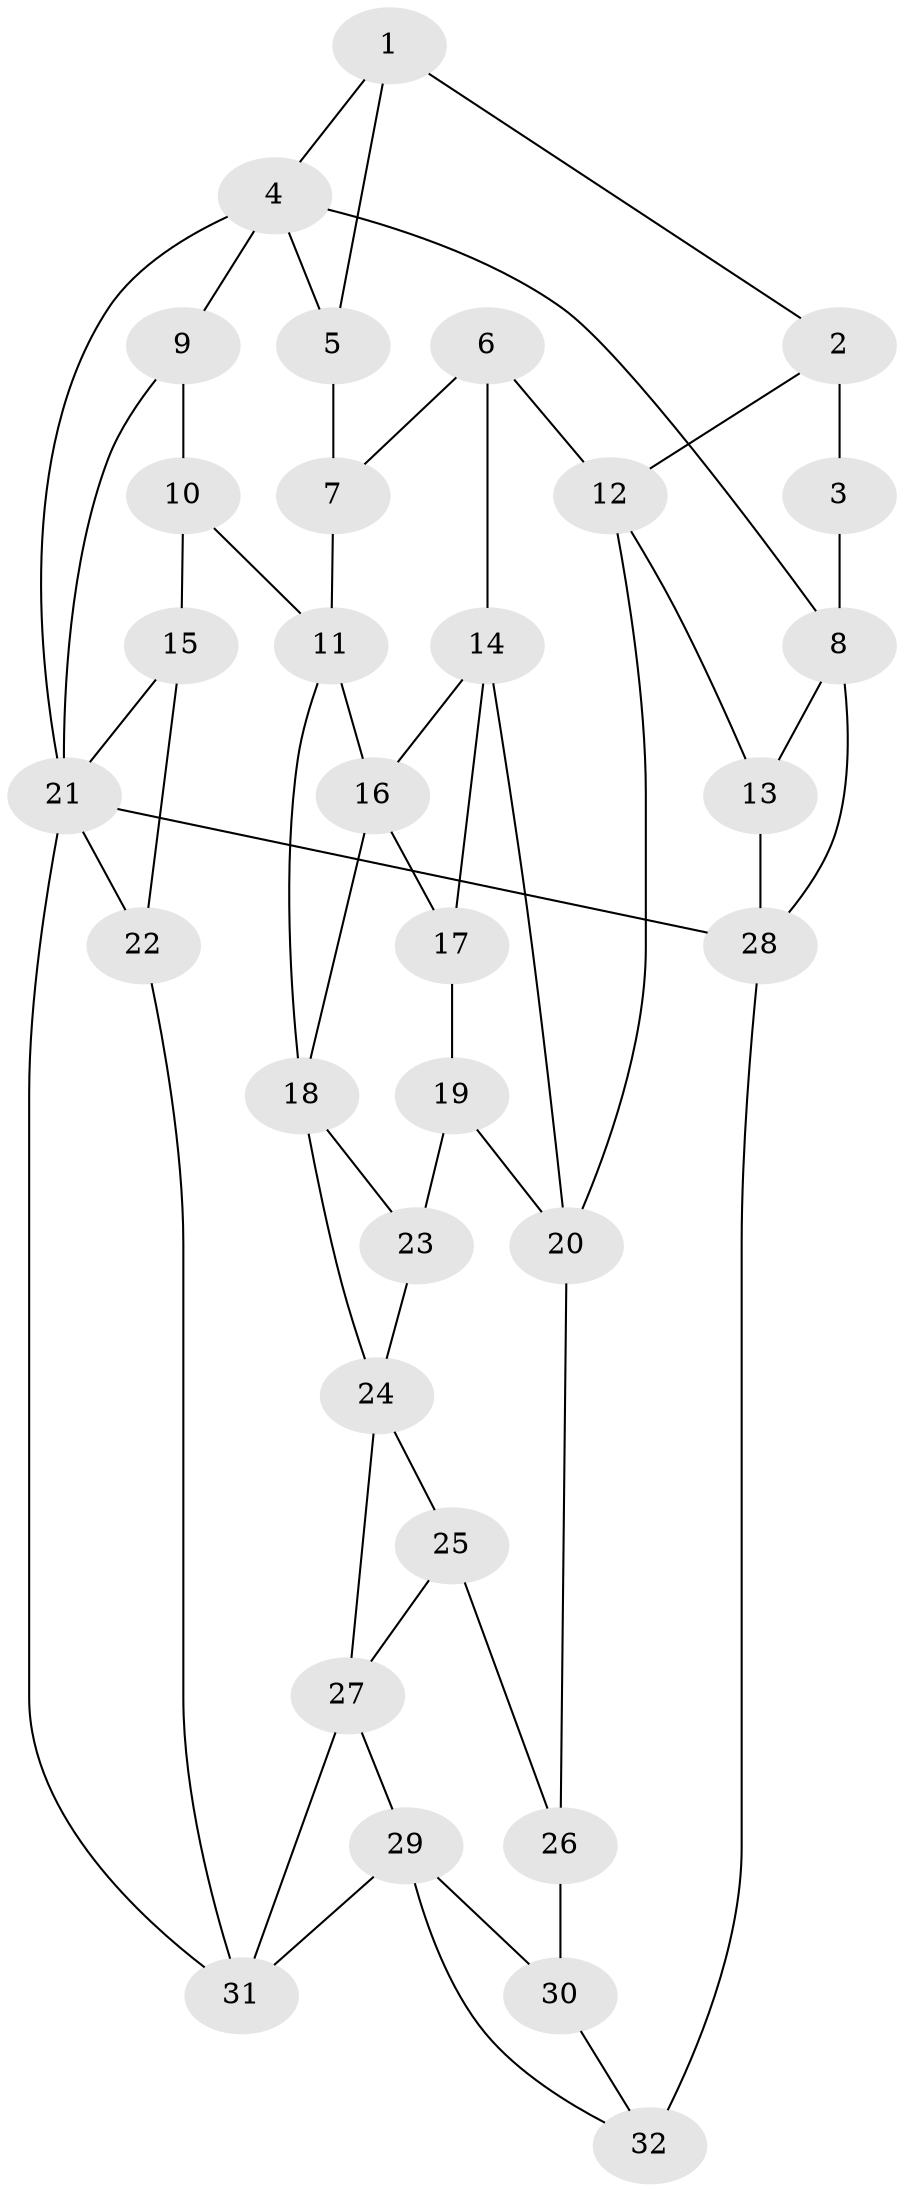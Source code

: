 // original degree distribution, {3: 0.03389830508474576, 4: 0.23728813559322035, 6: 0.1864406779661017, 5: 0.5423728813559322}
// Generated by graph-tools (version 1.1) at 2025/03/03/09/25 03:03:16]
// undirected, 32 vertices, 56 edges
graph export_dot {
graph [start="1"]
  node [color=gray90,style=filled];
  1;
  2;
  3;
  4;
  5;
  6;
  7;
  8;
  9;
  10;
  11;
  12;
  13;
  14;
  15;
  16;
  17;
  18;
  19;
  20;
  21;
  22;
  23;
  24;
  25;
  26;
  27;
  28;
  29;
  30;
  31;
  32;
  1 -- 2 [weight=1.0];
  1 -- 4 [weight=1.0];
  1 -- 5 [weight=1.0];
  2 -- 3 [weight=1.0];
  2 -- 12 [weight=1.0];
  3 -- 8 [weight=2.0];
  4 -- 5 [weight=1.0];
  4 -- 8 [weight=1.0];
  4 -- 9 [weight=1.0];
  4 -- 21 [weight=1.0];
  5 -- 7 [weight=2.0];
  6 -- 7 [weight=1.0];
  6 -- 12 [weight=1.0];
  6 -- 14 [weight=1.0];
  7 -- 11 [weight=1.0];
  8 -- 13 [weight=1.0];
  8 -- 28 [weight=1.0];
  9 -- 10 [weight=2.0];
  9 -- 21 [weight=1.0];
  10 -- 11 [weight=1.0];
  10 -- 15 [weight=1.0];
  11 -- 16 [weight=1.0];
  11 -- 18 [weight=1.0];
  12 -- 13 [weight=1.0];
  12 -- 20 [weight=1.0];
  13 -- 28 [weight=1.0];
  14 -- 16 [weight=1.0];
  14 -- 17 [weight=1.0];
  14 -- 20 [weight=1.0];
  15 -- 21 [weight=1.0];
  15 -- 22 [weight=2.0];
  16 -- 17 [weight=1.0];
  16 -- 18 [weight=1.0];
  17 -- 19 [weight=1.0];
  18 -- 23 [weight=1.0];
  18 -- 24 [weight=1.0];
  19 -- 20 [weight=1.0];
  19 -- 23 [weight=2.0];
  20 -- 26 [weight=1.0];
  21 -- 22 [weight=1.0];
  21 -- 28 [weight=1.0];
  21 -- 31 [weight=1.0];
  22 -- 31 [weight=1.0];
  23 -- 24 [weight=1.0];
  24 -- 25 [weight=1.0];
  24 -- 27 [weight=1.0];
  25 -- 26 [weight=1.0];
  25 -- 27 [weight=1.0];
  26 -- 30 [weight=2.0];
  27 -- 29 [weight=1.0];
  27 -- 31 [weight=1.0];
  28 -- 32 [weight=2.0];
  29 -- 30 [weight=1.0];
  29 -- 31 [weight=1.0];
  29 -- 32 [weight=1.0];
  30 -- 32 [weight=1.0];
}
